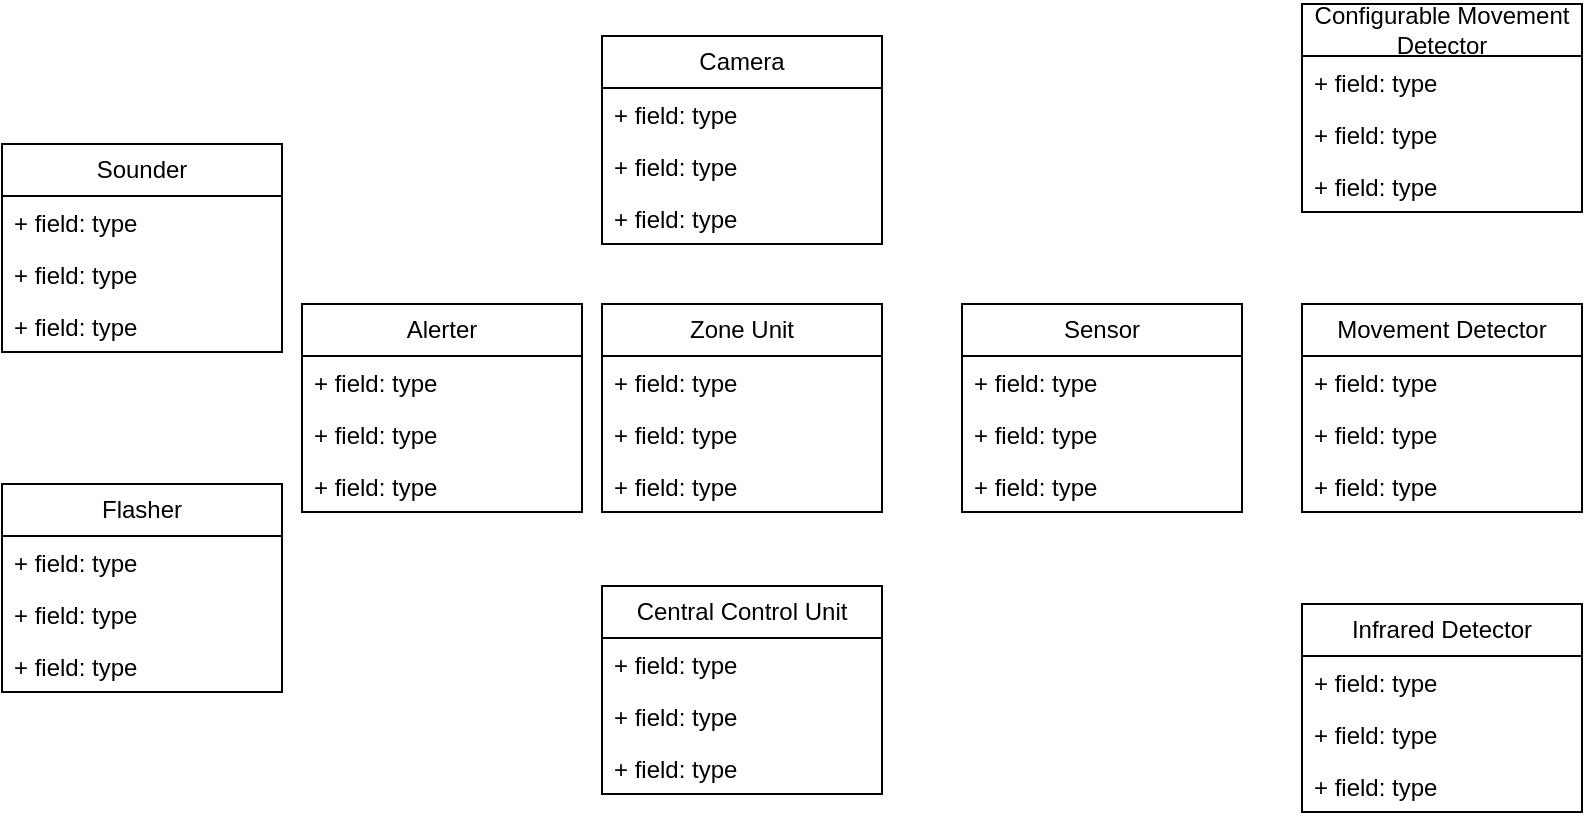 <mxfile version="27.0.6">
  <diagram name="Page-1" id="KwrR-FF-rxswND6B2OOt">
    <mxGraphModel dx="891" dy="433" grid="1" gridSize="10" guides="1" tooltips="1" connect="1" arrows="1" fold="1" page="1" pageScale="1" pageWidth="1100" pageHeight="850" math="0" shadow="0">
      <root>
        <mxCell id="0" />
        <mxCell id="1" parent="0" />
        <mxCell id="W7zMDI2A4BCJnKGvaSgr-2" value="Central Control Unit" style="swimlane;fontStyle=0;childLayout=stackLayout;horizontal=1;startSize=26;fillColor=none;horizontalStack=0;resizeParent=1;resizeParentMax=0;resizeLast=0;collapsible=1;marginBottom=0;whiteSpace=wrap;html=1;" vertex="1" parent="1">
          <mxGeometry x="430" y="611" width="140" height="104" as="geometry" />
        </mxCell>
        <mxCell id="W7zMDI2A4BCJnKGvaSgr-3" value="+ field: type" style="text;strokeColor=none;fillColor=none;align=left;verticalAlign=top;spacingLeft=4;spacingRight=4;overflow=hidden;rotatable=0;points=[[0,0.5],[1,0.5]];portConstraint=eastwest;whiteSpace=wrap;html=1;" vertex="1" parent="W7zMDI2A4BCJnKGvaSgr-2">
          <mxGeometry y="26" width="140" height="26" as="geometry" />
        </mxCell>
        <mxCell id="W7zMDI2A4BCJnKGvaSgr-4" value="+ field: type" style="text;strokeColor=none;fillColor=none;align=left;verticalAlign=top;spacingLeft=4;spacingRight=4;overflow=hidden;rotatable=0;points=[[0,0.5],[1,0.5]];portConstraint=eastwest;whiteSpace=wrap;html=1;" vertex="1" parent="W7zMDI2A4BCJnKGvaSgr-2">
          <mxGeometry y="52" width="140" height="26" as="geometry" />
        </mxCell>
        <mxCell id="W7zMDI2A4BCJnKGvaSgr-5" value="+ field: type" style="text;strokeColor=none;fillColor=none;align=left;verticalAlign=top;spacingLeft=4;spacingRight=4;overflow=hidden;rotatable=0;points=[[0,0.5],[1,0.5]];portConstraint=eastwest;whiteSpace=wrap;html=1;" vertex="1" parent="W7zMDI2A4BCJnKGvaSgr-2">
          <mxGeometry y="78" width="140" height="26" as="geometry" />
        </mxCell>
        <mxCell id="W7zMDI2A4BCJnKGvaSgr-6" value="Zone Unit" style="swimlane;fontStyle=0;childLayout=stackLayout;horizontal=1;startSize=26;fillColor=none;horizontalStack=0;resizeParent=1;resizeParentMax=0;resizeLast=0;collapsible=1;marginBottom=0;whiteSpace=wrap;html=1;" vertex="1" parent="1">
          <mxGeometry x="430" y="470" width="140" height="104" as="geometry" />
        </mxCell>
        <mxCell id="W7zMDI2A4BCJnKGvaSgr-7" value="+ field: type" style="text;strokeColor=none;fillColor=none;align=left;verticalAlign=top;spacingLeft=4;spacingRight=4;overflow=hidden;rotatable=0;points=[[0,0.5],[1,0.5]];portConstraint=eastwest;whiteSpace=wrap;html=1;" vertex="1" parent="W7zMDI2A4BCJnKGvaSgr-6">
          <mxGeometry y="26" width="140" height="26" as="geometry" />
        </mxCell>
        <mxCell id="W7zMDI2A4BCJnKGvaSgr-8" value="+ field: type" style="text;strokeColor=none;fillColor=none;align=left;verticalAlign=top;spacingLeft=4;spacingRight=4;overflow=hidden;rotatable=0;points=[[0,0.5],[1,0.5]];portConstraint=eastwest;whiteSpace=wrap;html=1;" vertex="1" parent="W7zMDI2A4BCJnKGvaSgr-6">
          <mxGeometry y="52" width="140" height="26" as="geometry" />
        </mxCell>
        <mxCell id="W7zMDI2A4BCJnKGvaSgr-9" value="+ field: type" style="text;strokeColor=none;fillColor=none;align=left;verticalAlign=top;spacingLeft=4;spacingRight=4;overflow=hidden;rotatable=0;points=[[0,0.5],[1,0.5]];portConstraint=eastwest;whiteSpace=wrap;html=1;" vertex="1" parent="W7zMDI2A4BCJnKGvaSgr-6">
          <mxGeometry y="78" width="140" height="26" as="geometry" />
        </mxCell>
        <mxCell id="W7zMDI2A4BCJnKGvaSgr-10" value="Camera" style="swimlane;fontStyle=0;childLayout=stackLayout;horizontal=1;startSize=26;fillColor=none;horizontalStack=0;resizeParent=1;resizeParentMax=0;resizeLast=0;collapsible=1;marginBottom=0;whiteSpace=wrap;html=1;" vertex="1" parent="1">
          <mxGeometry x="430" y="336" width="140" height="104" as="geometry" />
        </mxCell>
        <mxCell id="W7zMDI2A4BCJnKGvaSgr-11" value="+ field: type" style="text;strokeColor=none;fillColor=none;align=left;verticalAlign=top;spacingLeft=4;spacingRight=4;overflow=hidden;rotatable=0;points=[[0,0.5],[1,0.5]];portConstraint=eastwest;whiteSpace=wrap;html=1;" vertex="1" parent="W7zMDI2A4BCJnKGvaSgr-10">
          <mxGeometry y="26" width="140" height="26" as="geometry" />
        </mxCell>
        <mxCell id="W7zMDI2A4BCJnKGvaSgr-12" value="+ field: type" style="text;strokeColor=none;fillColor=none;align=left;verticalAlign=top;spacingLeft=4;spacingRight=4;overflow=hidden;rotatable=0;points=[[0,0.5],[1,0.5]];portConstraint=eastwest;whiteSpace=wrap;html=1;" vertex="1" parent="W7zMDI2A4BCJnKGvaSgr-10">
          <mxGeometry y="52" width="140" height="26" as="geometry" />
        </mxCell>
        <mxCell id="W7zMDI2A4BCJnKGvaSgr-13" value="+ field: type" style="text;strokeColor=none;fillColor=none;align=left;verticalAlign=top;spacingLeft=4;spacingRight=4;overflow=hidden;rotatable=0;points=[[0,0.5],[1,0.5]];portConstraint=eastwest;whiteSpace=wrap;html=1;" vertex="1" parent="W7zMDI2A4BCJnKGvaSgr-10">
          <mxGeometry y="78" width="140" height="26" as="geometry" />
        </mxCell>
        <mxCell id="W7zMDI2A4BCJnKGvaSgr-15" value="Flasher" style="swimlane;fontStyle=0;childLayout=stackLayout;horizontal=1;startSize=26;fillColor=none;horizontalStack=0;resizeParent=1;resizeParentMax=0;resizeLast=0;collapsible=1;marginBottom=0;whiteSpace=wrap;html=1;" vertex="1" parent="1">
          <mxGeometry x="130" y="560" width="140" height="104" as="geometry" />
        </mxCell>
        <mxCell id="W7zMDI2A4BCJnKGvaSgr-16" value="+ field: type" style="text;strokeColor=none;fillColor=none;align=left;verticalAlign=top;spacingLeft=4;spacingRight=4;overflow=hidden;rotatable=0;points=[[0,0.5],[1,0.5]];portConstraint=eastwest;whiteSpace=wrap;html=1;" vertex="1" parent="W7zMDI2A4BCJnKGvaSgr-15">
          <mxGeometry y="26" width="140" height="26" as="geometry" />
        </mxCell>
        <mxCell id="W7zMDI2A4BCJnKGvaSgr-17" value="+ field: type" style="text;strokeColor=none;fillColor=none;align=left;verticalAlign=top;spacingLeft=4;spacingRight=4;overflow=hidden;rotatable=0;points=[[0,0.5],[1,0.5]];portConstraint=eastwest;whiteSpace=wrap;html=1;" vertex="1" parent="W7zMDI2A4BCJnKGvaSgr-15">
          <mxGeometry y="52" width="140" height="26" as="geometry" />
        </mxCell>
        <mxCell id="W7zMDI2A4BCJnKGvaSgr-18" value="+ field: type" style="text;strokeColor=none;fillColor=none;align=left;verticalAlign=top;spacingLeft=4;spacingRight=4;overflow=hidden;rotatable=0;points=[[0,0.5],[1,0.5]];portConstraint=eastwest;whiteSpace=wrap;html=1;" vertex="1" parent="W7zMDI2A4BCJnKGvaSgr-15">
          <mxGeometry y="78" width="140" height="26" as="geometry" />
        </mxCell>
        <mxCell id="W7zMDI2A4BCJnKGvaSgr-19" value="Sounder" style="swimlane;fontStyle=0;childLayout=stackLayout;horizontal=1;startSize=26;fillColor=none;horizontalStack=0;resizeParent=1;resizeParentMax=0;resizeLast=0;collapsible=1;marginBottom=0;whiteSpace=wrap;html=1;" vertex="1" parent="1">
          <mxGeometry x="130" y="390" width="140" height="104" as="geometry" />
        </mxCell>
        <mxCell id="W7zMDI2A4BCJnKGvaSgr-20" value="+ field: type" style="text;strokeColor=none;fillColor=none;align=left;verticalAlign=top;spacingLeft=4;spacingRight=4;overflow=hidden;rotatable=0;points=[[0,0.5],[1,0.5]];portConstraint=eastwest;whiteSpace=wrap;html=1;" vertex="1" parent="W7zMDI2A4BCJnKGvaSgr-19">
          <mxGeometry y="26" width="140" height="26" as="geometry" />
        </mxCell>
        <mxCell id="W7zMDI2A4BCJnKGvaSgr-21" value="+ field: type" style="text;strokeColor=none;fillColor=none;align=left;verticalAlign=top;spacingLeft=4;spacingRight=4;overflow=hidden;rotatable=0;points=[[0,0.5],[1,0.5]];portConstraint=eastwest;whiteSpace=wrap;html=1;" vertex="1" parent="W7zMDI2A4BCJnKGvaSgr-19">
          <mxGeometry y="52" width="140" height="26" as="geometry" />
        </mxCell>
        <mxCell id="W7zMDI2A4BCJnKGvaSgr-22" value="+ field: type" style="text;strokeColor=none;fillColor=none;align=left;verticalAlign=top;spacingLeft=4;spacingRight=4;overflow=hidden;rotatable=0;points=[[0,0.5],[1,0.5]];portConstraint=eastwest;whiteSpace=wrap;html=1;" vertex="1" parent="W7zMDI2A4BCJnKGvaSgr-19">
          <mxGeometry y="78" width="140" height="26" as="geometry" />
        </mxCell>
        <mxCell id="W7zMDI2A4BCJnKGvaSgr-23" value="Infrared Detector" style="swimlane;fontStyle=0;childLayout=stackLayout;horizontal=1;startSize=26;fillColor=none;horizontalStack=0;resizeParent=1;resizeParentMax=0;resizeLast=0;collapsible=1;marginBottom=0;whiteSpace=wrap;html=1;" vertex="1" parent="1">
          <mxGeometry x="780" y="620" width="140" height="104" as="geometry" />
        </mxCell>
        <mxCell id="W7zMDI2A4BCJnKGvaSgr-24" value="+ field: type" style="text;strokeColor=none;fillColor=none;align=left;verticalAlign=top;spacingLeft=4;spacingRight=4;overflow=hidden;rotatable=0;points=[[0,0.5],[1,0.5]];portConstraint=eastwest;whiteSpace=wrap;html=1;" vertex="1" parent="W7zMDI2A4BCJnKGvaSgr-23">
          <mxGeometry y="26" width="140" height="26" as="geometry" />
        </mxCell>
        <mxCell id="W7zMDI2A4BCJnKGvaSgr-25" value="+ field: type" style="text;strokeColor=none;fillColor=none;align=left;verticalAlign=top;spacingLeft=4;spacingRight=4;overflow=hidden;rotatable=0;points=[[0,0.5],[1,0.5]];portConstraint=eastwest;whiteSpace=wrap;html=1;" vertex="1" parent="W7zMDI2A4BCJnKGvaSgr-23">
          <mxGeometry y="52" width="140" height="26" as="geometry" />
        </mxCell>
        <mxCell id="W7zMDI2A4BCJnKGvaSgr-26" value="+ field: type" style="text;strokeColor=none;fillColor=none;align=left;verticalAlign=top;spacingLeft=4;spacingRight=4;overflow=hidden;rotatable=0;points=[[0,0.5],[1,0.5]];portConstraint=eastwest;whiteSpace=wrap;html=1;" vertex="1" parent="W7zMDI2A4BCJnKGvaSgr-23">
          <mxGeometry y="78" width="140" height="26" as="geometry" />
        </mxCell>
        <mxCell id="W7zMDI2A4BCJnKGvaSgr-27" value="Movement Detector" style="swimlane;fontStyle=0;childLayout=stackLayout;horizontal=1;startSize=26;fillColor=none;horizontalStack=0;resizeParent=1;resizeParentMax=0;resizeLast=0;collapsible=1;marginBottom=0;whiteSpace=wrap;html=1;" vertex="1" parent="1">
          <mxGeometry x="780" y="470" width="140" height="104" as="geometry" />
        </mxCell>
        <mxCell id="W7zMDI2A4BCJnKGvaSgr-28" value="+ field: type" style="text;strokeColor=none;fillColor=none;align=left;verticalAlign=top;spacingLeft=4;spacingRight=4;overflow=hidden;rotatable=0;points=[[0,0.5],[1,0.5]];portConstraint=eastwest;whiteSpace=wrap;html=1;" vertex="1" parent="W7zMDI2A4BCJnKGvaSgr-27">
          <mxGeometry y="26" width="140" height="26" as="geometry" />
        </mxCell>
        <mxCell id="W7zMDI2A4BCJnKGvaSgr-29" value="+ field: type" style="text;strokeColor=none;fillColor=none;align=left;verticalAlign=top;spacingLeft=4;spacingRight=4;overflow=hidden;rotatable=0;points=[[0,0.5],[1,0.5]];portConstraint=eastwest;whiteSpace=wrap;html=1;" vertex="1" parent="W7zMDI2A4BCJnKGvaSgr-27">
          <mxGeometry y="52" width="140" height="26" as="geometry" />
        </mxCell>
        <mxCell id="W7zMDI2A4BCJnKGvaSgr-30" value="+ field: type" style="text;strokeColor=none;fillColor=none;align=left;verticalAlign=top;spacingLeft=4;spacingRight=4;overflow=hidden;rotatable=0;points=[[0,0.5],[1,0.5]];portConstraint=eastwest;whiteSpace=wrap;html=1;" vertex="1" parent="W7zMDI2A4BCJnKGvaSgr-27">
          <mxGeometry y="78" width="140" height="26" as="geometry" />
        </mxCell>
        <mxCell id="W7zMDI2A4BCJnKGvaSgr-31" value="Configurable Movement Detector" style="swimlane;fontStyle=0;childLayout=stackLayout;horizontal=1;startSize=26;fillColor=none;horizontalStack=0;resizeParent=1;resizeParentMax=0;resizeLast=0;collapsible=1;marginBottom=0;whiteSpace=wrap;html=1;" vertex="1" parent="1">
          <mxGeometry x="780" y="320" width="140" height="104" as="geometry" />
        </mxCell>
        <mxCell id="W7zMDI2A4BCJnKGvaSgr-32" value="+ field: type" style="text;strokeColor=none;fillColor=none;align=left;verticalAlign=top;spacingLeft=4;spacingRight=4;overflow=hidden;rotatable=0;points=[[0,0.5],[1,0.5]];portConstraint=eastwest;whiteSpace=wrap;html=1;" vertex="1" parent="W7zMDI2A4BCJnKGvaSgr-31">
          <mxGeometry y="26" width="140" height="26" as="geometry" />
        </mxCell>
        <mxCell id="W7zMDI2A4BCJnKGvaSgr-33" value="+ field: type" style="text;strokeColor=none;fillColor=none;align=left;verticalAlign=top;spacingLeft=4;spacingRight=4;overflow=hidden;rotatable=0;points=[[0,0.5],[1,0.5]];portConstraint=eastwest;whiteSpace=wrap;html=1;" vertex="1" parent="W7zMDI2A4BCJnKGvaSgr-31">
          <mxGeometry y="52" width="140" height="26" as="geometry" />
        </mxCell>
        <mxCell id="W7zMDI2A4BCJnKGvaSgr-34" value="+ field: type" style="text;strokeColor=none;fillColor=none;align=left;verticalAlign=top;spacingLeft=4;spacingRight=4;overflow=hidden;rotatable=0;points=[[0,0.5],[1,0.5]];portConstraint=eastwest;whiteSpace=wrap;html=1;" vertex="1" parent="W7zMDI2A4BCJnKGvaSgr-31">
          <mxGeometry y="78" width="140" height="26" as="geometry" />
        </mxCell>
        <mxCell id="W7zMDI2A4BCJnKGvaSgr-35" value="Sensor" style="swimlane;fontStyle=0;childLayout=stackLayout;horizontal=1;startSize=26;fillColor=none;horizontalStack=0;resizeParent=1;resizeParentMax=0;resizeLast=0;collapsible=1;marginBottom=0;whiteSpace=wrap;html=1;" vertex="1" parent="1">
          <mxGeometry x="610" y="470" width="140" height="104" as="geometry" />
        </mxCell>
        <mxCell id="W7zMDI2A4BCJnKGvaSgr-36" value="+ field: type" style="text;strokeColor=none;fillColor=none;align=left;verticalAlign=top;spacingLeft=4;spacingRight=4;overflow=hidden;rotatable=0;points=[[0,0.5],[1,0.5]];portConstraint=eastwest;whiteSpace=wrap;html=1;" vertex="1" parent="W7zMDI2A4BCJnKGvaSgr-35">
          <mxGeometry y="26" width="140" height="26" as="geometry" />
        </mxCell>
        <mxCell id="W7zMDI2A4BCJnKGvaSgr-37" value="+ field: type" style="text;strokeColor=none;fillColor=none;align=left;verticalAlign=top;spacingLeft=4;spacingRight=4;overflow=hidden;rotatable=0;points=[[0,0.5],[1,0.5]];portConstraint=eastwest;whiteSpace=wrap;html=1;" vertex="1" parent="W7zMDI2A4BCJnKGvaSgr-35">
          <mxGeometry y="52" width="140" height="26" as="geometry" />
        </mxCell>
        <mxCell id="W7zMDI2A4BCJnKGvaSgr-38" value="+ field: type" style="text;strokeColor=none;fillColor=none;align=left;verticalAlign=top;spacingLeft=4;spacingRight=4;overflow=hidden;rotatable=0;points=[[0,0.5],[1,0.5]];portConstraint=eastwest;whiteSpace=wrap;html=1;" vertex="1" parent="W7zMDI2A4BCJnKGvaSgr-35">
          <mxGeometry y="78" width="140" height="26" as="geometry" />
        </mxCell>
        <mxCell id="W7zMDI2A4BCJnKGvaSgr-39" value="Alerter" style="swimlane;fontStyle=0;childLayout=stackLayout;horizontal=1;startSize=26;fillColor=none;horizontalStack=0;resizeParent=1;resizeParentMax=0;resizeLast=0;collapsible=1;marginBottom=0;whiteSpace=wrap;html=1;" vertex="1" parent="1">
          <mxGeometry x="280" y="470" width="140" height="104" as="geometry" />
        </mxCell>
        <mxCell id="W7zMDI2A4BCJnKGvaSgr-40" value="+ field: type" style="text;strokeColor=none;fillColor=none;align=left;verticalAlign=top;spacingLeft=4;spacingRight=4;overflow=hidden;rotatable=0;points=[[0,0.5],[1,0.5]];portConstraint=eastwest;whiteSpace=wrap;html=1;" vertex="1" parent="W7zMDI2A4BCJnKGvaSgr-39">
          <mxGeometry y="26" width="140" height="26" as="geometry" />
        </mxCell>
        <mxCell id="W7zMDI2A4BCJnKGvaSgr-41" value="+ field: type" style="text;strokeColor=none;fillColor=none;align=left;verticalAlign=top;spacingLeft=4;spacingRight=4;overflow=hidden;rotatable=0;points=[[0,0.5],[1,0.5]];portConstraint=eastwest;whiteSpace=wrap;html=1;" vertex="1" parent="W7zMDI2A4BCJnKGvaSgr-39">
          <mxGeometry y="52" width="140" height="26" as="geometry" />
        </mxCell>
        <mxCell id="W7zMDI2A4BCJnKGvaSgr-42" value="+ field: type" style="text;strokeColor=none;fillColor=none;align=left;verticalAlign=top;spacingLeft=4;spacingRight=4;overflow=hidden;rotatable=0;points=[[0,0.5],[1,0.5]];portConstraint=eastwest;whiteSpace=wrap;html=1;" vertex="1" parent="W7zMDI2A4BCJnKGvaSgr-39">
          <mxGeometry y="78" width="140" height="26" as="geometry" />
        </mxCell>
      </root>
    </mxGraphModel>
  </diagram>
</mxfile>
